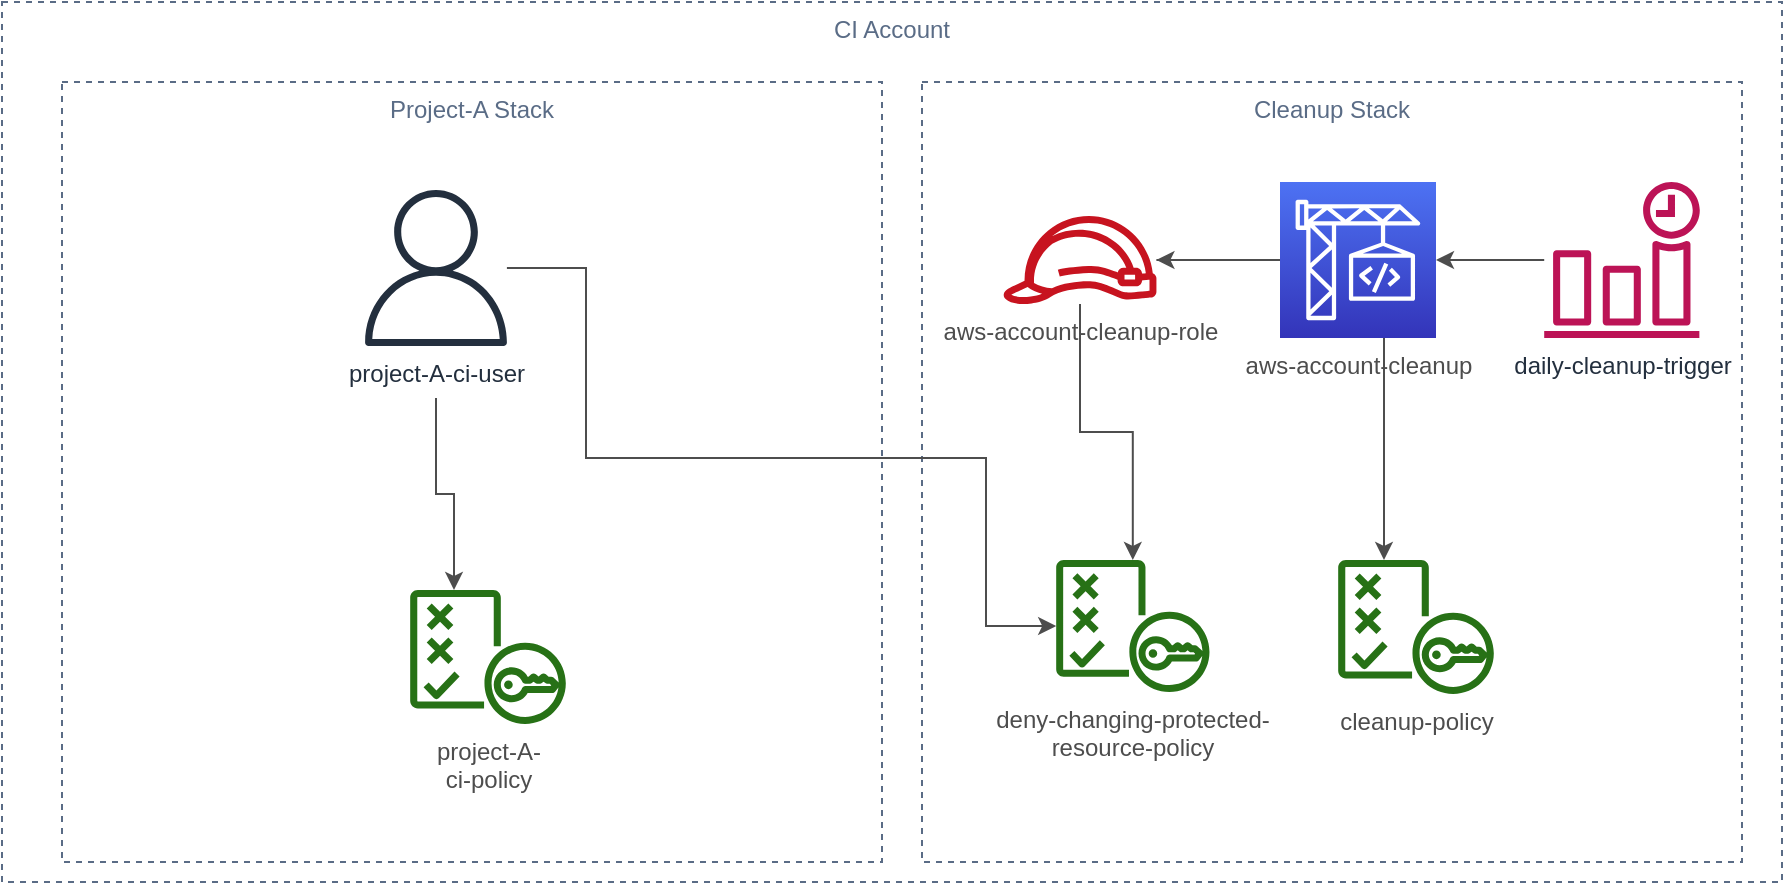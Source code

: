 <mxfile version="14.9.6" type="device"><diagram id="qWduJTZFHaxHD3lwVTkJ" name="Page-1"><mxGraphModel dx="2249" dy="936" grid="0" gridSize="10" guides="1" tooltips="1" connect="1" arrows="1" fold="1" page="1" pageScale="1" pageWidth="827" pageHeight="1169" background="#ffffff" math="0" shadow="0"><root><mxCell id="0"/><mxCell id="1" parent="0"/><mxCell id="V9FScWOilYuptl11yYCK-1" value="CI Account&#10;" style="fillColor=none;strokeColor=#5A6C86;dashed=1;verticalAlign=top;fontStyle=0;fontColor=#5A6C86;" parent="1" vertex="1"><mxGeometry x="-10" y="240" width="890" height="440" as="geometry"/></mxCell><mxCell id="V9FScWOilYuptl11yYCK-2" value="Project-A Stack" style="fillColor=none;strokeColor=#5A6C86;dashed=1;verticalAlign=top;fontStyle=0;fontColor=#5A6C86;" parent="1" vertex="1"><mxGeometry x="20" y="280" width="410" height="390" as="geometry"/></mxCell><mxCell id="V9FScWOilYuptl11yYCK-4" value="Cleanup Stack" style="fillColor=none;strokeColor=#5A6C86;dashed=1;verticalAlign=top;fontStyle=0;fontColor=#5A6C86;" parent="1" vertex="1"><mxGeometry x="450" y="280" width="410" height="390" as="geometry"/></mxCell><mxCell id="V9FScWOilYuptl11yYCK-16" style="edgeStyle=orthogonalEdgeStyle;rounded=0;orthogonalLoop=1;jettySize=auto;html=1;fontColor=#333333;fillColor=#b1ddf0;strokeColor=#4D4D4D;" parent="1" source="V9FScWOilYuptl11yYCK-5" target="V9FScWOilYuptl11yYCK-10" edge="1"><mxGeometry relative="1" as="geometry"><Array as="points"><mxPoint x="681" y="369"/></Array></mxGeometry></mxCell><mxCell id="JRS2ImHtyDRdpcfF0Qpp-3" style="edgeStyle=orthogonalEdgeStyle;rounded=0;orthogonalLoop=1;jettySize=auto;html=1;strokeColor=#4D4D4D;fillColor=#b1ddf0;fontColor=#333333;" parent="1" source="V9FScWOilYuptl11yYCK-5" target="V9FScWOilYuptl11yYCK-7" edge="1"><mxGeometry relative="1" as="geometry"/></mxCell><mxCell id="V9FScWOilYuptl11yYCK-5" value="&lt;span style=&quot;&quot;&gt;aws-account-cleanup-role&lt;/span&gt;&lt;font&gt;&lt;br&gt;&lt;/font&gt;" style="outlineConnect=0;gradientColor=none;fillColor=#C7131F;strokeColor=none;dashed=0;verticalLabelPosition=bottom;verticalAlign=top;align=center;html=1;fontSize=12;fontStyle=0;aspect=fixed;pointerEvents=1;shape=mxgraph.aws4.role;fontColor=#4D4D4D;" parent="1" vertex="1"><mxGeometry x="490.0" y="347" width="78" height="44" as="geometry"/></mxCell><mxCell id="V9FScWOilYuptl11yYCK-9" style="edgeStyle=orthogonalEdgeStyle;rounded=0;orthogonalLoop=1;jettySize=auto;html=1;exitX=0;exitY=0.5;exitDx=0;exitDy=0;exitPerimeter=0;strokeColor=#4D4D4D;" parent="1" source="V9FScWOilYuptl11yYCK-6" target="V9FScWOilYuptl11yYCK-5" edge="1"><mxGeometry relative="1" as="geometry"/></mxCell><mxCell id="V9FScWOilYuptl11yYCK-6" value="&lt;span style=&quot;&quot;&gt;aws-account-cleanup&lt;br&gt;&lt;/span&gt;" style="points=[[0,0,0],[0.25,0,0],[0.5,0,0],[0.75,0,0],[1,0,0],[0,1,0],[0.25,1,0],[0.5,1,0],[0.75,1,0],[1,1,0],[0,0.25,0],[0,0.5,0],[0,0.75,0],[1,0.25,0],[1,0.5,0],[1,0.75,0]];outlineConnect=0;gradientColor=#4D72F3;gradientDirection=north;fillColor=#3334B9;strokeColor=#ffffff;dashed=0;verticalLabelPosition=bottom;verticalAlign=top;align=center;html=1;fontSize=12;fontStyle=0;aspect=fixed;shape=mxgraph.aws4.resourceIcon;resIcon=mxgraph.aws4.codebuild;fontColor=#4D4D4D;" parent="1" vertex="1"><mxGeometry x="629" y="330" width="78" height="78" as="geometry"/></mxCell><mxCell id="V9FScWOilYuptl11yYCK-7" value="&lt;span&gt;deny-changing-protected-&lt;br&gt;resource-policy&lt;/span&gt;" style="outlineConnect=0;gradientColor=none;fillColor=#277116;strokeColor=none;dashed=0;verticalLabelPosition=bottom;verticalAlign=top;align=center;html=1;fontSize=12;fontStyle=0;aspect=fixed;pointerEvents=1;shape=mxgraph.aws4.policy;fontColor=#4D4D4D;" parent="1" vertex="1"><mxGeometry x="517" y="519" width="76.84" height="66" as="geometry"/></mxCell><mxCell id="V9FScWOilYuptl11yYCK-10" value="&lt;font color=&quot;#4d4d4d&quot;&gt;cleanup-policy&lt;/font&gt;" style="outlineConnect=0;fontColor=#232F3E;gradientColor=none;fillColor=#277116;strokeColor=none;dashed=0;verticalLabelPosition=bottom;verticalAlign=top;align=center;html=1;fontSize=12;fontStyle=0;aspect=fixed;pointerEvents=1;shape=mxgraph.aws4.policy;" parent="1" vertex="1"><mxGeometry x="658" y="519" width="78" height="67" as="geometry"/></mxCell><mxCell id="V9FScWOilYuptl11yYCK-11" value="&lt;font color=&quot;#4d4d4d&quot;&gt;project-A-&lt;br&gt;ci-policy&lt;/font&gt;" style="outlineConnect=0;fontColor=#232F3E;gradientColor=none;fillColor=#277116;strokeColor=none;dashed=0;verticalLabelPosition=bottom;verticalAlign=top;align=center;html=1;fontSize=12;fontStyle=0;aspect=fixed;pointerEvents=1;shape=mxgraph.aws4.policy;" parent="1" vertex="1"><mxGeometry x="194" y="534" width="78" height="67" as="geometry"/></mxCell><mxCell id="JRS2ImHtyDRdpcfF0Qpp-1" style="edgeStyle=orthogonalEdgeStyle;rounded=0;orthogonalLoop=1;jettySize=auto;html=1;strokeColor=#4D4D4D;fillColor=#b1ddf0;fontColor=#333333;" parent="1" target="V9FScWOilYuptl11yYCK-11" edge="1"><mxGeometry relative="1" as="geometry"><mxPoint x="207" y="438" as="sourcePoint"/><Array as="points"><mxPoint x="207" y="486"/><mxPoint x="216" y="486"/></Array></mxGeometry></mxCell><mxCell id="JRS2ImHtyDRdpcfF0Qpp-2" style="edgeStyle=orthogonalEdgeStyle;rounded=0;orthogonalLoop=1;jettySize=auto;html=1;strokeColor=#4D4D4D;fillColor=#b1ddf0;fontColor=#333333;" parent="1" source="V9FScWOilYuptl11yYCK-12" target="V9FScWOilYuptl11yYCK-7" edge="1"><mxGeometry relative="1" as="geometry"><Array as="points"><mxPoint x="282" y="373"/><mxPoint x="282" y="468"/><mxPoint x="482" y="468"/><mxPoint x="482" y="552"/></Array></mxGeometry></mxCell><mxCell id="V9FScWOilYuptl11yYCK-12" value="project-A-ci-user" style="outlineConnect=0;fontColor=#232F3E;gradientColor=none;fillColor=#232F3E;strokeColor=none;dashed=0;verticalLabelPosition=bottom;verticalAlign=top;align=center;html=1;fontSize=12;fontStyle=0;aspect=fixed;pointerEvents=1;shape=mxgraph.aws4.user;" parent="1" vertex="1"><mxGeometry x="168" y="334" width="78" height="78" as="geometry"/></mxCell><mxCell id="V9FScWOilYuptl11yYCK-23" style="edgeStyle=orthogonalEdgeStyle;rounded=0;orthogonalLoop=1;jettySize=auto;html=1;strokeColor=#4D4D4D;fillColor=#b1ddf0;fontColor=#333333;" parent="1" source="V9FScWOilYuptl11yYCK-22" target="V9FScWOilYuptl11yYCK-6" edge="1"><mxGeometry relative="1" as="geometry"/></mxCell><mxCell id="V9FScWOilYuptl11yYCK-22" value="daily-cleanup-trigger" style="outlineConnect=0;fontColor=#232F3E;gradientColor=none;fillColor=#BC1356;strokeColor=none;dashed=0;verticalLabelPosition=bottom;verticalAlign=top;align=center;html=1;fontSize=12;fontStyle=0;aspect=fixed;pointerEvents=1;shape=mxgraph.aws4.event_time_based;" parent="1" vertex="1"><mxGeometry x="761" y="330" width="78" height="78" as="geometry"/></mxCell></root></mxGraphModel></diagram></mxfile>